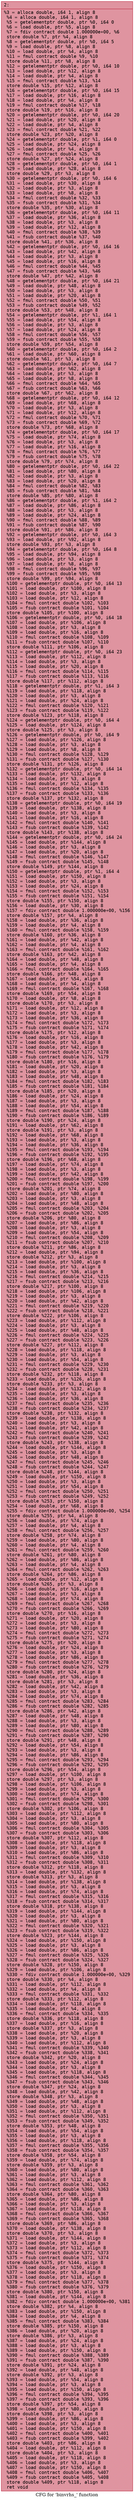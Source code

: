 digraph "CFG for 'binvrhs_' function" {
	label="CFG for 'binvrhs_' function";

	Node0x556b88be29d0 [shape=record,color="#b70d28ff", style=filled, fillcolor="#b70d2870" fontname="Courier",label="{2:\l|  %3 = alloca double, i64 1, align 8\l  %4 = alloca double, i64 1, align 8\l  %5 = getelementptr double, ptr %0, i64 0\l  %6 = load double, ptr %5, align 8\l  %7 = fdiv contract double 1.000000e+00, %6\l  store double %7, ptr %4, align 8\l  %8 = getelementptr double, ptr %0, i64 5\l  %9 = load double, ptr %8, align 8\l  %10 = load double, ptr %4, align 8\l  %11 = fmul contract double %9, %10\l  store double %11, ptr %8, align 8\l  %12 = getelementptr double, ptr %0, i64 10\l  %13 = load double, ptr %12, align 8\l  %14 = load double, ptr %4, align 8\l  %15 = fmul contract double %13, %14\l  store double %15, ptr %12, align 8\l  %16 = getelementptr double, ptr %0, i64 15\l  %17 = load double, ptr %16, align 8\l  %18 = load double, ptr %4, align 8\l  %19 = fmul contract double %17, %18\l  store double %19, ptr %16, align 8\l  %20 = getelementptr double, ptr %0, i64 20\l  %21 = load double, ptr %20, align 8\l  %22 = load double, ptr %4, align 8\l  %23 = fmul contract double %21, %22\l  store double %23, ptr %20, align 8\l  %24 = getelementptr double, ptr %1, i64 0\l  %25 = load double, ptr %24, align 8\l  %26 = load double, ptr %4, align 8\l  %27 = fmul contract double %25, %26\l  store double %27, ptr %24, align 8\l  %28 = getelementptr double, ptr %0, i64 1\l  %29 = load double, ptr %28, align 8\l  store double %29, ptr %3, align 8\l  %30 = getelementptr double, ptr %0, i64 6\l  %31 = load double, ptr %30, align 8\l  %32 = load double, ptr %3, align 8\l  %33 = load double, ptr %8, align 8\l  %34 = fmul contract double %32, %33\l  %35 = fsub contract double %31, %34\l  store double %35, ptr %30, align 8\l  %36 = getelementptr double, ptr %0, i64 11\l  %37 = load double, ptr %36, align 8\l  %38 = load double, ptr %3, align 8\l  %39 = load double, ptr %12, align 8\l  %40 = fmul contract double %38, %39\l  %41 = fsub contract double %37, %40\l  store double %41, ptr %36, align 8\l  %42 = getelementptr double, ptr %0, i64 16\l  %43 = load double, ptr %42, align 8\l  %44 = load double, ptr %3, align 8\l  %45 = load double, ptr %16, align 8\l  %46 = fmul contract double %44, %45\l  %47 = fsub contract double %43, %46\l  store double %47, ptr %42, align 8\l  %48 = getelementptr double, ptr %0, i64 21\l  %49 = load double, ptr %48, align 8\l  %50 = load double, ptr %3, align 8\l  %51 = load double, ptr %20, align 8\l  %52 = fmul contract double %50, %51\l  %53 = fsub contract double %49, %52\l  store double %53, ptr %48, align 8\l  %54 = getelementptr double, ptr %1, i64 1\l  %55 = load double, ptr %54, align 8\l  %56 = load double, ptr %3, align 8\l  %57 = load double, ptr %24, align 8\l  %58 = fmul contract double %56, %57\l  %59 = fsub contract double %55, %58\l  store double %59, ptr %54, align 8\l  %60 = getelementptr double, ptr %0, i64 2\l  %61 = load double, ptr %60, align 8\l  store double %61, ptr %3, align 8\l  %62 = getelementptr double, ptr %0, i64 7\l  %63 = load double, ptr %62, align 8\l  %64 = load double, ptr %3, align 8\l  %65 = load double, ptr %8, align 8\l  %66 = fmul contract double %64, %65\l  %67 = fsub contract double %63, %66\l  store double %67, ptr %62, align 8\l  %68 = getelementptr double, ptr %0, i64 12\l  %69 = load double, ptr %68, align 8\l  %70 = load double, ptr %3, align 8\l  %71 = load double, ptr %12, align 8\l  %72 = fmul contract double %70, %71\l  %73 = fsub contract double %69, %72\l  store double %73, ptr %68, align 8\l  %74 = getelementptr double, ptr %0, i64 17\l  %75 = load double, ptr %74, align 8\l  %76 = load double, ptr %3, align 8\l  %77 = load double, ptr %16, align 8\l  %78 = fmul contract double %76, %77\l  %79 = fsub contract double %75, %78\l  store double %79, ptr %74, align 8\l  %80 = getelementptr double, ptr %0, i64 22\l  %81 = load double, ptr %80, align 8\l  %82 = load double, ptr %3, align 8\l  %83 = load double, ptr %20, align 8\l  %84 = fmul contract double %82, %83\l  %85 = fsub contract double %81, %84\l  store double %85, ptr %80, align 8\l  %86 = getelementptr double, ptr %1, i64 2\l  %87 = load double, ptr %86, align 8\l  %88 = load double, ptr %3, align 8\l  %89 = load double, ptr %24, align 8\l  %90 = fmul contract double %88, %89\l  %91 = fsub contract double %87, %90\l  store double %91, ptr %86, align 8\l  %92 = getelementptr double, ptr %0, i64 3\l  %93 = load double, ptr %92, align 8\l  store double %93, ptr %3, align 8\l  %94 = getelementptr double, ptr %0, i64 8\l  %95 = load double, ptr %94, align 8\l  %96 = load double, ptr %3, align 8\l  %97 = load double, ptr %8, align 8\l  %98 = fmul contract double %96, %97\l  %99 = fsub contract double %95, %98\l  store double %99, ptr %94, align 8\l  %100 = getelementptr double, ptr %0, i64 13\l  %101 = load double, ptr %100, align 8\l  %102 = load double, ptr %3, align 8\l  %103 = load double, ptr %12, align 8\l  %104 = fmul contract double %102, %103\l  %105 = fsub contract double %101, %104\l  store double %105, ptr %100, align 8\l  %106 = getelementptr double, ptr %0, i64 18\l  %107 = load double, ptr %106, align 8\l  %108 = load double, ptr %3, align 8\l  %109 = load double, ptr %16, align 8\l  %110 = fmul contract double %108, %109\l  %111 = fsub contract double %107, %110\l  store double %111, ptr %106, align 8\l  %112 = getelementptr double, ptr %0, i64 23\l  %113 = load double, ptr %112, align 8\l  %114 = load double, ptr %3, align 8\l  %115 = load double, ptr %20, align 8\l  %116 = fmul contract double %114, %115\l  %117 = fsub contract double %113, %116\l  store double %117, ptr %112, align 8\l  %118 = getelementptr double, ptr %1, i64 3\l  %119 = load double, ptr %118, align 8\l  %120 = load double, ptr %3, align 8\l  %121 = load double, ptr %24, align 8\l  %122 = fmul contract double %120, %121\l  %123 = fsub contract double %119, %122\l  store double %123, ptr %118, align 8\l  %124 = getelementptr double, ptr %0, i64 4\l  %125 = load double, ptr %124, align 8\l  store double %125, ptr %3, align 8\l  %126 = getelementptr double, ptr %0, i64 9\l  %127 = load double, ptr %126, align 8\l  %128 = load double, ptr %3, align 8\l  %129 = load double, ptr %8, align 8\l  %130 = fmul contract double %128, %129\l  %131 = fsub contract double %127, %130\l  store double %131, ptr %126, align 8\l  %132 = getelementptr double, ptr %0, i64 14\l  %133 = load double, ptr %132, align 8\l  %134 = load double, ptr %3, align 8\l  %135 = load double, ptr %12, align 8\l  %136 = fmul contract double %134, %135\l  %137 = fsub contract double %133, %136\l  store double %137, ptr %132, align 8\l  %138 = getelementptr double, ptr %0, i64 19\l  %139 = load double, ptr %138, align 8\l  %140 = load double, ptr %3, align 8\l  %141 = load double, ptr %16, align 8\l  %142 = fmul contract double %140, %141\l  %143 = fsub contract double %139, %142\l  store double %143, ptr %138, align 8\l  %144 = getelementptr double, ptr %0, i64 24\l  %145 = load double, ptr %144, align 8\l  %146 = load double, ptr %3, align 8\l  %147 = load double, ptr %20, align 8\l  %148 = fmul contract double %146, %147\l  %149 = fsub contract double %145, %148\l  store double %149, ptr %144, align 8\l  %150 = getelementptr double, ptr %1, i64 4\l  %151 = load double, ptr %150, align 8\l  %152 = load double, ptr %3, align 8\l  %153 = load double, ptr %24, align 8\l  %154 = fmul contract double %152, %153\l  %155 = fsub contract double %151, %154\l  store double %155, ptr %150, align 8\l  %156 = load double, ptr %30, align 8\l  %157 = fdiv contract double 1.000000e+00, %156\l  store double %157, ptr %4, align 8\l  %158 = load double, ptr %36, align 8\l  %159 = load double, ptr %4, align 8\l  %160 = fmul contract double %158, %159\l  store double %160, ptr %36, align 8\l  %161 = load double, ptr %42, align 8\l  %162 = load double, ptr %4, align 8\l  %163 = fmul contract double %161, %162\l  store double %163, ptr %42, align 8\l  %164 = load double, ptr %48, align 8\l  %165 = load double, ptr %4, align 8\l  %166 = fmul contract double %164, %165\l  store double %166, ptr %48, align 8\l  %167 = load double, ptr %54, align 8\l  %168 = load double, ptr %4, align 8\l  %169 = fmul contract double %167, %168\l  store double %169, ptr %54, align 8\l  %170 = load double, ptr %8, align 8\l  store double %170, ptr %3, align 8\l  %171 = load double, ptr %12, align 8\l  %172 = load double, ptr %3, align 8\l  %173 = load double, ptr %36, align 8\l  %174 = fmul contract double %172, %173\l  %175 = fsub contract double %171, %174\l  store double %175, ptr %12, align 8\l  %176 = load double, ptr %16, align 8\l  %177 = load double, ptr %3, align 8\l  %178 = load double, ptr %42, align 8\l  %179 = fmul contract double %177, %178\l  %180 = fsub contract double %176, %179\l  store double %180, ptr %16, align 8\l  %181 = load double, ptr %20, align 8\l  %182 = load double, ptr %3, align 8\l  %183 = load double, ptr %48, align 8\l  %184 = fmul contract double %182, %183\l  %185 = fsub contract double %181, %184\l  store double %185, ptr %20, align 8\l  %186 = load double, ptr %24, align 8\l  %187 = load double, ptr %3, align 8\l  %188 = load double, ptr %54, align 8\l  %189 = fmul contract double %187, %188\l  %190 = fsub contract double %186, %189\l  store double %190, ptr %24, align 8\l  %191 = load double, ptr %62, align 8\l  store double %191, ptr %3, align 8\l  %192 = load double, ptr %68, align 8\l  %193 = load double, ptr %3, align 8\l  %194 = load double, ptr %36, align 8\l  %195 = fmul contract double %193, %194\l  %196 = fsub contract double %192, %195\l  store double %196, ptr %68, align 8\l  %197 = load double, ptr %74, align 8\l  %198 = load double, ptr %3, align 8\l  %199 = load double, ptr %42, align 8\l  %200 = fmul contract double %198, %199\l  %201 = fsub contract double %197, %200\l  store double %201, ptr %74, align 8\l  %202 = load double, ptr %80, align 8\l  %203 = load double, ptr %3, align 8\l  %204 = load double, ptr %48, align 8\l  %205 = fmul contract double %203, %204\l  %206 = fsub contract double %202, %205\l  store double %206, ptr %80, align 8\l  %207 = load double, ptr %86, align 8\l  %208 = load double, ptr %3, align 8\l  %209 = load double, ptr %54, align 8\l  %210 = fmul contract double %208, %209\l  %211 = fsub contract double %207, %210\l  store double %211, ptr %86, align 8\l  %212 = load double, ptr %94, align 8\l  store double %212, ptr %3, align 8\l  %213 = load double, ptr %100, align 8\l  %214 = load double, ptr %3, align 8\l  %215 = load double, ptr %36, align 8\l  %216 = fmul contract double %214, %215\l  %217 = fsub contract double %213, %216\l  store double %217, ptr %100, align 8\l  %218 = load double, ptr %106, align 8\l  %219 = load double, ptr %3, align 8\l  %220 = load double, ptr %42, align 8\l  %221 = fmul contract double %219, %220\l  %222 = fsub contract double %218, %221\l  store double %222, ptr %106, align 8\l  %223 = load double, ptr %112, align 8\l  %224 = load double, ptr %3, align 8\l  %225 = load double, ptr %48, align 8\l  %226 = fmul contract double %224, %225\l  %227 = fsub contract double %223, %226\l  store double %227, ptr %112, align 8\l  %228 = load double, ptr %118, align 8\l  %229 = load double, ptr %3, align 8\l  %230 = load double, ptr %54, align 8\l  %231 = fmul contract double %229, %230\l  %232 = fsub contract double %228, %231\l  store double %232, ptr %118, align 8\l  %233 = load double, ptr %126, align 8\l  store double %233, ptr %3, align 8\l  %234 = load double, ptr %132, align 8\l  %235 = load double, ptr %3, align 8\l  %236 = load double, ptr %36, align 8\l  %237 = fmul contract double %235, %236\l  %238 = fsub contract double %234, %237\l  store double %238, ptr %132, align 8\l  %239 = load double, ptr %138, align 8\l  %240 = load double, ptr %3, align 8\l  %241 = load double, ptr %42, align 8\l  %242 = fmul contract double %240, %241\l  %243 = fsub contract double %239, %242\l  store double %243, ptr %138, align 8\l  %244 = load double, ptr %144, align 8\l  %245 = load double, ptr %3, align 8\l  %246 = load double, ptr %48, align 8\l  %247 = fmul contract double %245, %246\l  %248 = fsub contract double %244, %247\l  store double %248, ptr %144, align 8\l  %249 = load double, ptr %150, align 8\l  %250 = load double, ptr %3, align 8\l  %251 = load double, ptr %54, align 8\l  %252 = fmul contract double %250, %251\l  %253 = fsub contract double %249, %252\l  store double %253, ptr %150, align 8\l  %254 = load double, ptr %68, align 8\l  %255 = fdiv contract double 1.000000e+00, %254\l  store double %255, ptr %4, align 8\l  %256 = load double, ptr %74, align 8\l  %257 = load double, ptr %4, align 8\l  %258 = fmul contract double %256, %257\l  store double %258, ptr %74, align 8\l  %259 = load double, ptr %80, align 8\l  %260 = load double, ptr %4, align 8\l  %261 = fmul contract double %259, %260\l  store double %261, ptr %80, align 8\l  %262 = load double, ptr %86, align 8\l  %263 = load double, ptr %4, align 8\l  %264 = fmul contract double %262, %263\l  store double %264, ptr %86, align 8\l  %265 = load double, ptr %12, align 8\l  store double %265, ptr %3, align 8\l  %266 = load double, ptr %16, align 8\l  %267 = load double, ptr %3, align 8\l  %268 = load double, ptr %74, align 8\l  %269 = fmul contract double %267, %268\l  %270 = fsub contract double %266, %269\l  store double %270, ptr %16, align 8\l  %271 = load double, ptr %20, align 8\l  %272 = load double, ptr %3, align 8\l  %273 = load double, ptr %80, align 8\l  %274 = fmul contract double %272, %273\l  %275 = fsub contract double %271, %274\l  store double %275, ptr %20, align 8\l  %276 = load double, ptr %24, align 8\l  %277 = load double, ptr %3, align 8\l  %278 = load double, ptr %86, align 8\l  %279 = fmul contract double %277, %278\l  %280 = fsub contract double %276, %279\l  store double %280, ptr %24, align 8\l  %281 = load double, ptr %36, align 8\l  store double %281, ptr %3, align 8\l  %282 = load double, ptr %42, align 8\l  %283 = load double, ptr %3, align 8\l  %284 = load double, ptr %74, align 8\l  %285 = fmul contract double %283, %284\l  %286 = fsub contract double %282, %285\l  store double %286, ptr %42, align 8\l  %287 = load double, ptr %48, align 8\l  %288 = load double, ptr %3, align 8\l  %289 = load double, ptr %80, align 8\l  %290 = fmul contract double %288, %289\l  %291 = fsub contract double %287, %290\l  store double %291, ptr %48, align 8\l  %292 = load double, ptr %54, align 8\l  %293 = load double, ptr %3, align 8\l  %294 = load double, ptr %86, align 8\l  %295 = fmul contract double %293, %294\l  %296 = fsub contract double %292, %295\l  store double %296, ptr %54, align 8\l  %297 = load double, ptr %100, align 8\l  store double %297, ptr %3, align 8\l  %298 = load double, ptr %106, align 8\l  %299 = load double, ptr %3, align 8\l  %300 = load double, ptr %74, align 8\l  %301 = fmul contract double %299, %300\l  %302 = fsub contract double %298, %301\l  store double %302, ptr %106, align 8\l  %303 = load double, ptr %112, align 8\l  %304 = load double, ptr %3, align 8\l  %305 = load double, ptr %80, align 8\l  %306 = fmul contract double %304, %305\l  %307 = fsub contract double %303, %306\l  store double %307, ptr %112, align 8\l  %308 = load double, ptr %118, align 8\l  %309 = load double, ptr %3, align 8\l  %310 = load double, ptr %86, align 8\l  %311 = fmul contract double %309, %310\l  %312 = fsub contract double %308, %311\l  store double %312, ptr %118, align 8\l  %313 = load double, ptr %132, align 8\l  store double %313, ptr %3, align 8\l  %314 = load double, ptr %138, align 8\l  %315 = load double, ptr %3, align 8\l  %316 = load double, ptr %74, align 8\l  %317 = fmul contract double %315, %316\l  %318 = fsub contract double %314, %317\l  store double %318, ptr %138, align 8\l  %319 = load double, ptr %144, align 8\l  %320 = load double, ptr %3, align 8\l  %321 = load double, ptr %80, align 8\l  %322 = fmul contract double %320, %321\l  %323 = fsub contract double %319, %322\l  store double %323, ptr %144, align 8\l  %324 = load double, ptr %150, align 8\l  %325 = load double, ptr %3, align 8\l  %326 = load double, ptr %86, align 8\l  %327 = fmul contract double %325, %326\l  %328 = fsub contract double %324, %327\l  store double %328, ptr %150, align 8\l  %329 = load double, ptr %106, align 8\l  %330 = fdiv contract double 1.000000e+00, %329\l  store double %330, ptr %4, align 8\l  %331 = load double, ptr %112, align 8\l  %332 = load double, ptr %4, align 8\l  %333 = fmul contract double %331, %332\l  store double %333, ptr %112, align 8\l  %334 = load double, ptr %118, align 8\l  %335 = load double, ptr %4, align 8\l  %336 = fmul contract double %334, %335\l  store double %336, ptr %118, align 8\l  %337 = load double, ptr %16, align 8\l  store double %337, ptr %3, align 8\l  %338 = load double, ptr %20, align 8\l  %339 = load double, ptr %3, align 8\l  %340 = load double, ptr %112, align 8\l  %341 = fmul contract double %339, %340\l  %342 = fsub contract double %338, %341\l  store double %342, ptr %20, align 8\l  %343 = load double, ptr %24, align 8\l  %344 = load double, ptr %3, align 8\l  %345 = load double, ptr %118, align 8\l  %346 = fmul contract double %344, %345\l  %347 = fsub contract double %343, %346\l  store double %347, ptr %24, align 8\l  %348 = load double, ptr %42, align 8\l  store double %348, ptr %3, align 8\l  %349 = load double, ptr %48, align 8\l  %350 = load double, ptr %3, align 8\l  %351 = load double, ptr %112, align 8\l  %352 = fmul contract double %350, %351\l  %353 = fsub contract double %349, %352\l  store double %353, ptr %48, align 8\l  %354 = load double, ptr %54, align 8\l  %355 = load double, ptr %3, align 8\l  %356 = load double, ptr %118, align 8\l  %357 = fmul contract double %355, %356\l  %358 = fsub contract double %354, %357\l  store double %358, ptr %54, align 8\l  %359 = load double, ptr %74, align 8\l  store double %359, ptr %3, align 8\l  %360 = load double, ptr %80, align 8\l  %361 = load double, ptr %3, align 8\l  %362 = load double, ptr %112, align 8\l  %363 = fmul contract double %361, %362\l  %364 = fsub contract double %360, %363\l  store double %364, ptr %80, align 8\l  %365 = load double, ptr %86, align 8\l  %366 = load double, ptr %3, align 8\l  %367 = load double, ptr %118, align 8\l  %368 = fmul contract double %366, %367\l  %369 = fsub contract double %365, %368\l  store double %369, ptr %86, align 8\l  %370 = load double, ptr %138, align 8\l  store double %370, ptr %3, align 8\l  %371 = load double, ptr %144, align 8\l  %372 = load double, ptr %3, align 8\l  %373 = load double, ptr %112, align 8\l  %374 = fmul contract double %372, %373\l  %375 = fsub contract double %371, %374\l  store double %375, ptr %144, align 8\l  %376 = load double, ptr %150, align 8\l  %377 = load double, ptr %3, align 8\l  %378 = load double, ptr %118, align 8\l  %379 = fmul contract double %377, %378\l  %380 = fsub contract double %376, %379\l  store double %380, ptr %150, align 8\l  %381 = load double, ptr %144, align 8\l  %382 = fdiv contract double 1.000000e+00, %381\l  store double %382, ptr %4, align 8\l  %383 = load double, ptr %150, align 8\l  %384 = load double, ptr %4, align 8\l  %385 = fmul contract double %383, %384\l  store double %385, ptr %150, align 8\l  %386 = load double, ptr %20, align 8\l  store double %386, ptr %3, align 8\l  %387 = load double, ptr %24, align 8\l  %388 = load double, ptr %3, align 8\l  %389 = load double, ptr %150, align 8\l  %390 = fmul contract double %388, %389\l  %391 = fsub contract double %387, %390\l  store double %391, ptr %24, align 8\l  %392 = load double, ptr %48, align 8\l  store double %392, ptr %3, align 8\l  %393 = load double, ptr %54, align 8\l  %394 = load double, ptr %3, align 8\l  %395 = load double, ptr %150, align 8\l  %396 = fmul contract double %394, %395\l  %397 = fsub contract double %393, %396\l  store double %397, ptr %54, align 8\l  %398 = load double, ptr %80, align 8\l  store double %398, ptr %3, align 8\l  %399 = load double, ptr %86, align 8\l  %400 = load double, ptr %3, align 8\l  %401 = load double, ptr %150, align 8\l  %402 = fmul contract double %400, %401\l  %403 = fsub contract double %399, %402\l  store double %403, ptr %86, align 8\l  %404 = load double, ptr %112, align 8\l  store double %404, ptr %3, align 8\l  %405 = load double, ptr %118, align 8\l  %406 = load double, ptr %3, align 8\l  %407 = load double, ptr %150, align 8\l  %408 = fmul contract double %406, %407\l  %409 = fsub contract double %405, %408\l  store double %409, ptr %118, align 8\l  ret void\l}"];
}
